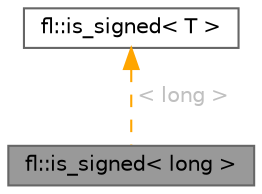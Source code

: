 digraph "fl::is_signed&lt; long &gt;"
{
 // INTERACTIVE_SVG=YES
 // LATEX_PDF_SIZE
  bgcolor="transparent";
  edge [fontname=Helvetica,fontsize=10,labelfontname=Helvetica,labelfontsize=10];
  node [fontname=Helvetica,fontsize=10,shape=box,height=0.2,width=0.4];
  Node1 [id="Node000001",label="fl::is_signed\< long \>",height=0.2,width=0.4,color="gray40", fillcolor="grey60", style="filled", fontcolor="black",tooltip=" "];
  Node2 -> Node1 [id="edge1_Node000001_Node000002",dir="back",color="orange",style="dashed",tooltip=" ",label=" \< long \>",fontcolor="grey" ];
  Node2 [id="Node000002",label="fl::is_signed\< T \>",height=0.2,width=0.4,color="gray40", fillcolor="white", style="filled",URL="$da/d44/structfl_1_1is__signed.html",tooltip=" "];
}

